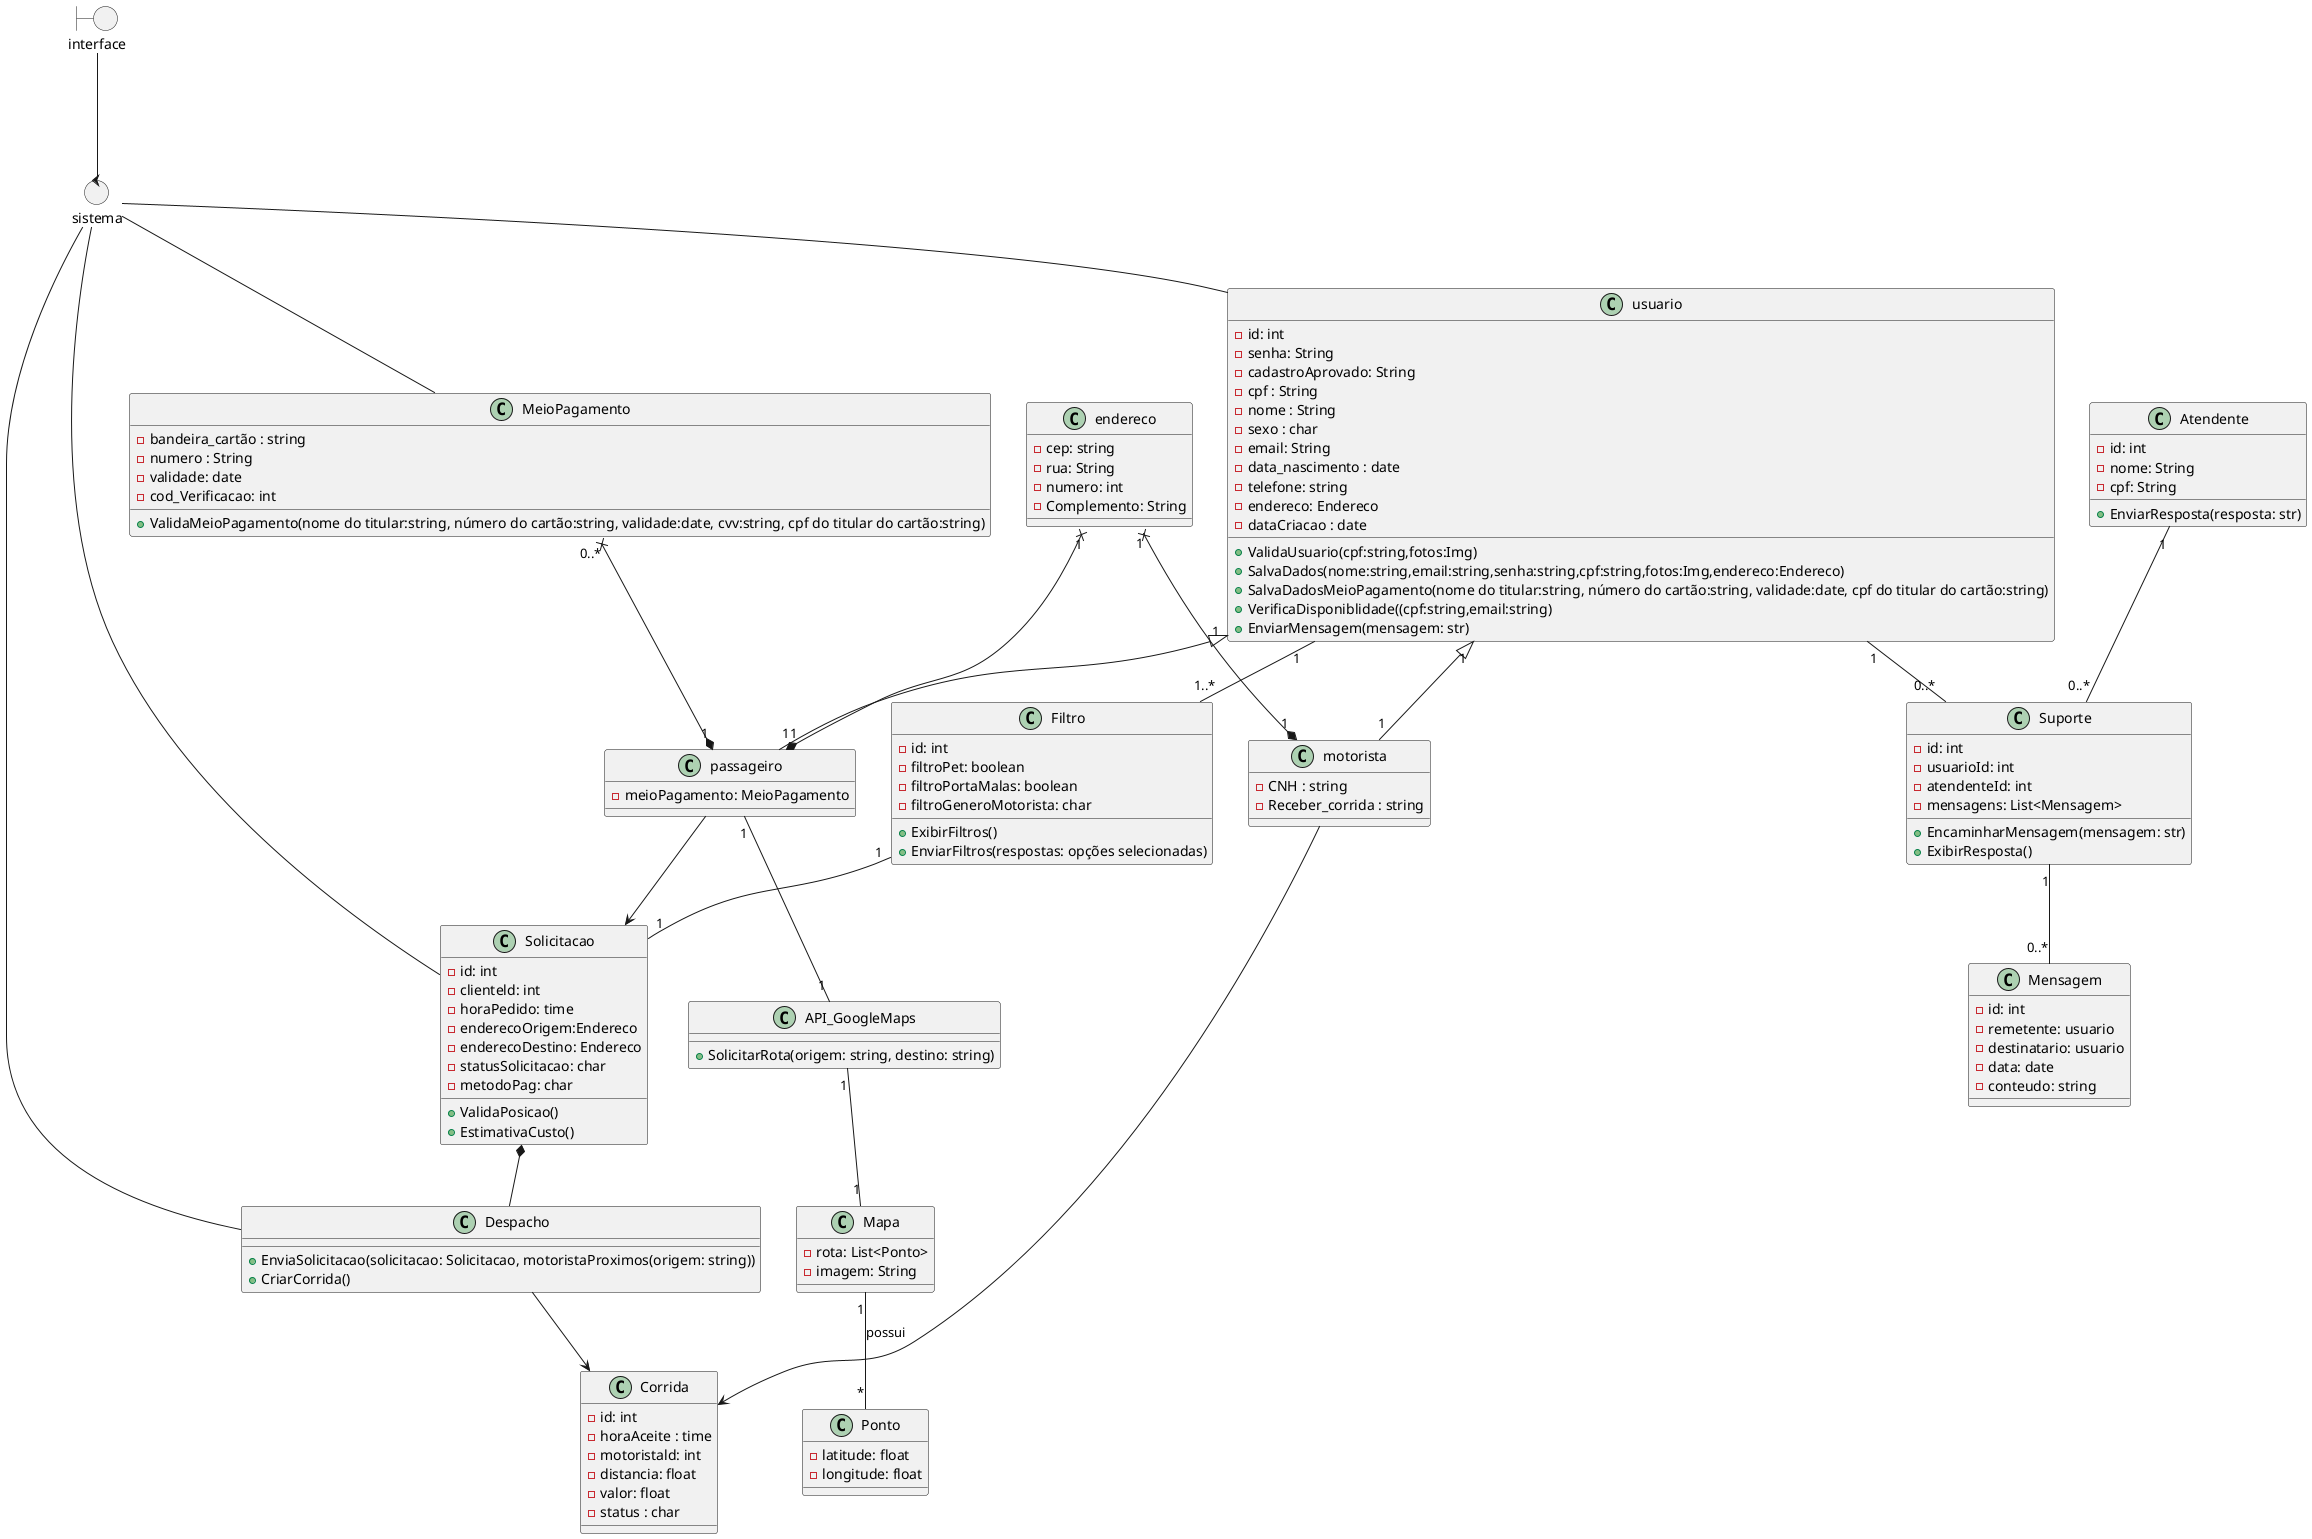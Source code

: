 @startuml
allowmixing

boundary interface

control sistema

class usuario {
- id: int
- senha: String 
- cadastroAprovado: String
- cpf : String
- nome : String
- sexo : char
- email: String
- data_nascimento : date
- telefone: string
- endereco: Endereco 
- dataCriacao : date
+ ValidaUsuario(cpf:string,fotos:Img)
+ SalvaDados(nome:string,email:string,senha:string,cpf:string,fotos:Img,endereco:Endereco)
+ SalvaDadosMeioPagamento(nome do titular:string, número do cartão:string, validade:date, cpf do titular do cartão:string)
+ VerificaDisponiblidade((cpf:string,email:string)
+ EnviarMensagem(mensagem: str)
}
class Solicitacao {
- id: int
- clienteld: int
- horaPedido: time
- enderecoOrigem:Endereco 
- enderecoDestino: Endereco 
- statusSolicitacao: char
- metodoPag: char
+ ValidaPosicao()
+ EstimativaCusto()
}

class Corrida {
- id: int
- horaAceite : time
- motoristald: int
- distancia: float
- valor: float
- status : char
}

class motorista
{
- CNH : string
- Receber_corrida : string
}
class passageiro
{
- meioPagamento: MeioPagamento
}

class endereco
{
- cep: string
- rua: String
- numero: int
- Complemento: String
}

class MeioPagamento{
- bandeira_cartão : string
- numero : String
- validade: date
- cod_Verificacao: int
+ ValidaMeioPagamento(nome do titular:string, número do cartão:string, validade:date, cvv:string, cpf do titular do cartão:string)
}

class API_GoogleMaps {
    + SolicitarRota(origem: string, destino: string)
}

class Mapa {
- rota: List<Ponto>
- imagem: String
}

class Ponto {
- latitude: float
- longitude: float
}

class Atendente {
- id: int
- nome: String
- cpf: String
+ EnviarResposta(resposta: str)
}

class Mensagem {
- id: int
- remetente: usuario
- destinatario: usuario
- data: date
- conteudo: string
}

class Filtro {
- id: int
- filtroPet: boolean
- filtroPortaMalas: boolean
- filtroGeneroMotorista: char
+ ExibirFiltros()
+ EnviarFiltros(respostas: opções selecionadas)
}

class Suporte{
- id: int
- usuarioId: int
- atendenteId: int
- mensagens: List<Mensagem>
+ EncaminharMensagem(mensagem: str)
+ ExibirResposta()
}

class Despacho {
+ EnviaSolicitacao(solicitacao: Solicitacao, motoristaProximos(origem: string))
+ CriarCorrida()
}

passageiro "1" *-up-x "0..*" MeioPagamento
passageiro "1" *-up-x "1" endereco
motorista "1" *-up-x "1" endereco
usuario "1" <|-down- "1" motorista
usuario "1" <|-right- "1" passageiro

passageiro --> Solicitacao
motorista --> Corrida
Solicitacao *-- Despacho
Despacho --> Corrida

passageiro "1" -- "1" API_GoogleMaps
API_GoogleMaps "1" -- "1" Mapa

usuario "1" -- "0..*" Suporte
Atendente "1" -- "0..*" Suporte
Suporte "1" -- "0..*" Mensagem

usuario "1" -- "1..*" Filtro
Filtro "1" -- "1" Solicitacao

Mapa "1" -- "*" Ponto : possui

interface --- sistema
sistema -- usuario
sistema -- MeioPagamento
sistema -- Solicitacao
sistema -- Despacho
@enduml